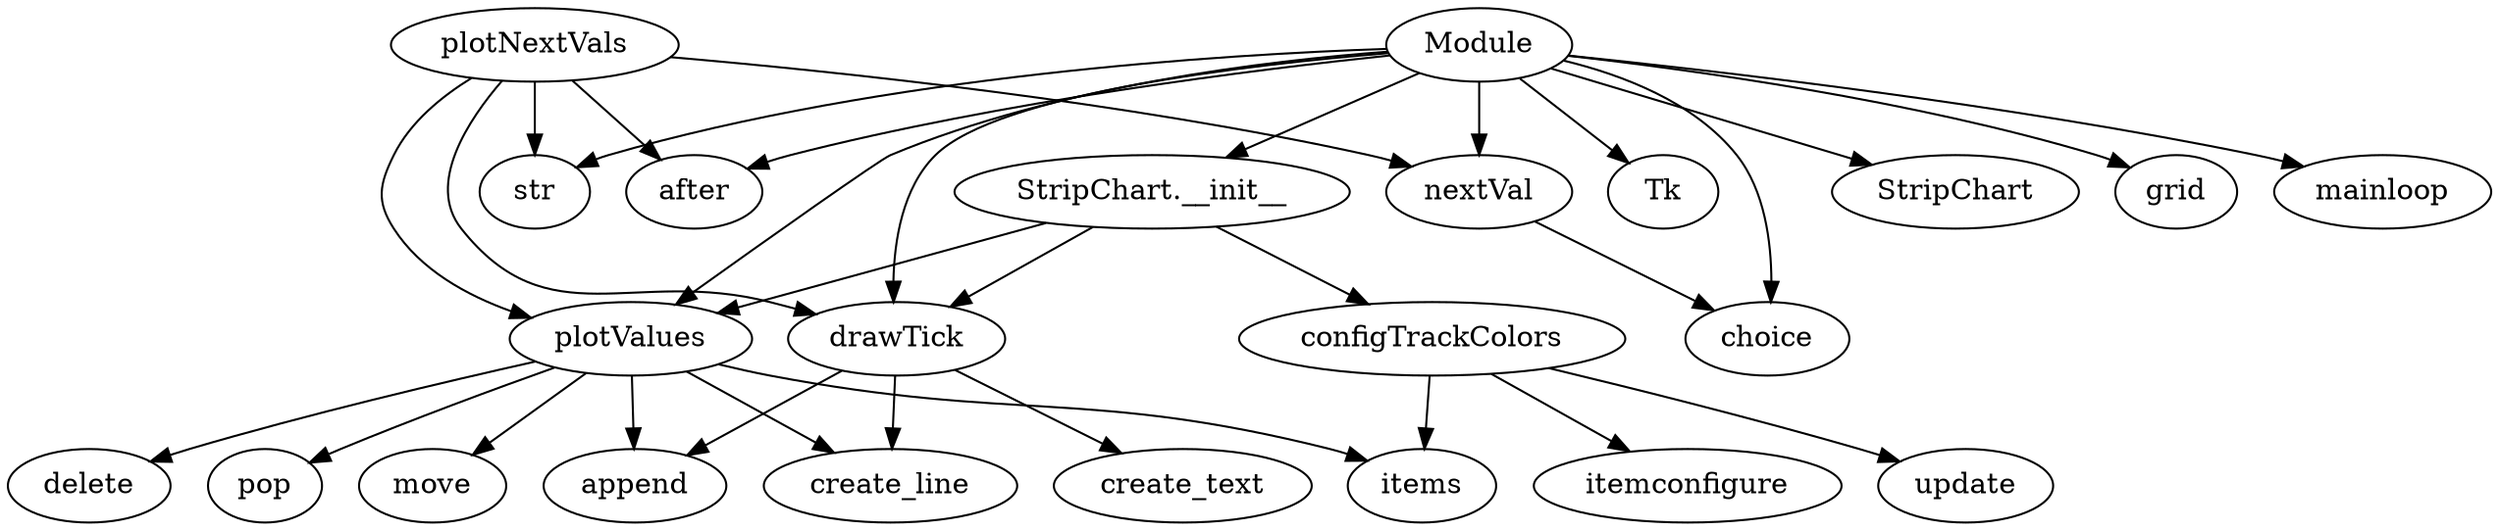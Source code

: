 strict digraph  {
plotValues;
items;
delete;
pop;
move;
create_line;
append;
drawTick;
create_text;
configTrackColors;
itemconfigure;
update;
nextVal;
choice;
plotNextVals;
str;
after;
Module;
"StripChart.__init__";
Tk;
StripChart;
grid;
mainloop;
plotValues -> items;
plotValues -> delete;
plotValues -> pop;
plotValues -> move;
plotValues -> create_line;
plotValues -> append;
drawTick -> create_line;
drawTick -> append;
drawTick -> create_text;
configTrackColors -> items;
configTrackColors -> itemconfigure;
configTrackColors -> update;
nextVal -> choice;
plotNextVals -> drawTick;
plotNextVals -> str;
plotNextVals -> nextVal;
plotNextVals -> plotValues;
plotNextVals -> after;
Module -> "StripChart.__init__";
Module -> Tk;
Module -> StripChart;
Module -> grid;
Module -> choice;
Module -> drawTick;
Module -> str;
Module -> nextVal;
Module -> plotValues;
Module -> after;
Module -> mainloop;
"StripChart.__init__" -> plotValues;
"StripChart.__init__" -> drawTick;
"StripChart.__init__" -> configTrackColors;
}
